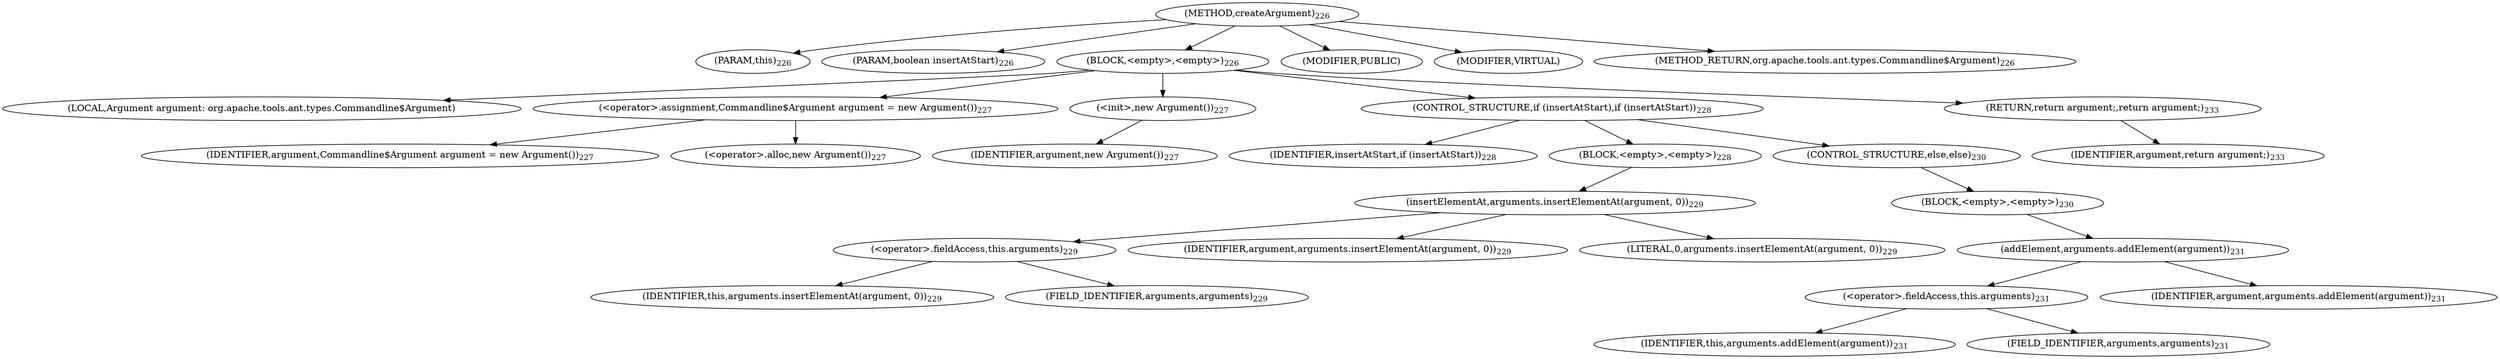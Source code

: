 digraph "createArgument" {  
"358" [label = <(METHOD,createArgument)<SUB>226</SUB>> ]
"359" [label = <(PARAM,this)<SUB>226</SUB>> ]
"360" [label = <(PARAM,boolean insertAtStart)<SUB>226</SUB>> ]
"361" [label = <(BLOCK,&lt;empty&gt;,&lt;empty&gt;)<SUB>226</SUB>> ]
"45" [label = <(LOCAL,Argument argument: org.apache.tools.ant.types.Commandline$Argument)> ]
"362" [label = <(&lt;operator&gt;.assignment,Commandline$Argument argument = new Argument())<SUB>227</SUB>> ]
"363" [label = <(IDENTIFIER,argument,Commandline$Argument argument = new Argument())<SUB>227</SUB>> ]
"364" [label = <(&lt;operator&gt;.alloc,new Argument())<SUB>227</SUB>> ]
"365" [label = <(&lt;init&gt;,new Argument())<SUB>227</SUB>> ]
"44" [label = <(IDENTIFIER,argument,new Argument())<SUB>227</SUB>> ]
"366" [label = <(CONTROL_STRUCTURE,if (insertAtStart),if (insertAtStart))<SUB>228</SUB>> ]
"367" [label = <(IDENTIFIER,insertAtStart,if (insertAtStart))<SUB>228</SUB>> ]
"368" [label = <(BLOCK,&lt;empty&gt;,&lt;empty&gt;)<SUB>228</SUB>> ]
"369" [label = <(insertElementAt,arguments.insertElementAt(argument, 0))<SUB>229</SUB>> ]
"370" [label = <(&lt;operator&gt;.fieldAccess,this.arguments)<SUB>229</SUB>> ]
"371" [label = <(IDENTIFIER,this,arguments.insertElementAt(argument, 0))<SUB>229</SUB>> ]
"372" [label = <(FIELD_IDENTIFIER,arguments,arguments)<SUB>229</SUB>> ]
"373" [label = <(IDENTIFIER,argument,arguments.insertElementAt(argument, 0))<SUB>229</SUB>> ]
"374" [label = <(LITERAL,0,arguments.insertElementAt(argument, 0))<SUB>229</SUB>> ]
"375" [label = <(CONTROL_STRUCTURE,else,else)<SUB>230</SUB>> ]
"376" [label = <(BLOCK,&lt;empty&gt;,&lt;empty&gt;)<SUB>230</SUB>> ]
"377" [label = <(addElement,arguments.addElement(argument))<SUB>231</SUB>> ]
"378" [label = <(&lt;operator&gt;.fieldAccess,this.arguments)<SUB>231</SUB>> ]
"379" [label = <(IDENTIFIER,this,arguments.addElement(argument))<SUB>231</SUB>> ]
"380" [label = <(FIELD_IDENTIFIER,arguments,arguments)<SUB>231</SUB>> ]
"381" [label = <(IDENTIFIER,argument,arguments.addElement(argument))<SUB>231</SUB>> ]
"382" [label = <(RETURN,return argument;,return argument;)<SUB>233</SUB>> ]
"383" [label = <(IDENTIFIER,argument,return argument;)<SUB>233</SUB>> ]
"384" [label = <(MODIFIER,PUBLIC)> ]
"385" [label = <(MODIFIER,VIRTUAL)> ]
"386" [label = <(METHOD_RETURN,org.apache.tools.ant.types.Commandline$Argument)<SUB>226</SUB>> ]
  "358" -> "359" 
  "358" -> "360" 
  "358" -> "361" 
  "358" -> "384" 
  "358" -> "385" 
  "358" -> "386" 
  "361" -> "45" 
  "361" -> "362" 
  "361" -> "365" 
  "361" -> "366" 
  "361" -> "382" 
  "362" -> "363" 
  "362" -> "364" 
  "365" -> "44" 
  "366" -> "367" 
  "366" -> "368" 
  "366" -> "375" 
  "368" -> "369" 
  "369" -> "370" 
  "369" -> "373" 
  "369" -> "374" 
  "370" -> "371" 
  "370" -> "372" 
  "375" -> "376" 
  "376" -> "377" 
  "377" -> "378" 
  "377" -> "381" 
  "378" -> "379" 
  "378" -> "380" 
  "382" -> "383" 
}
